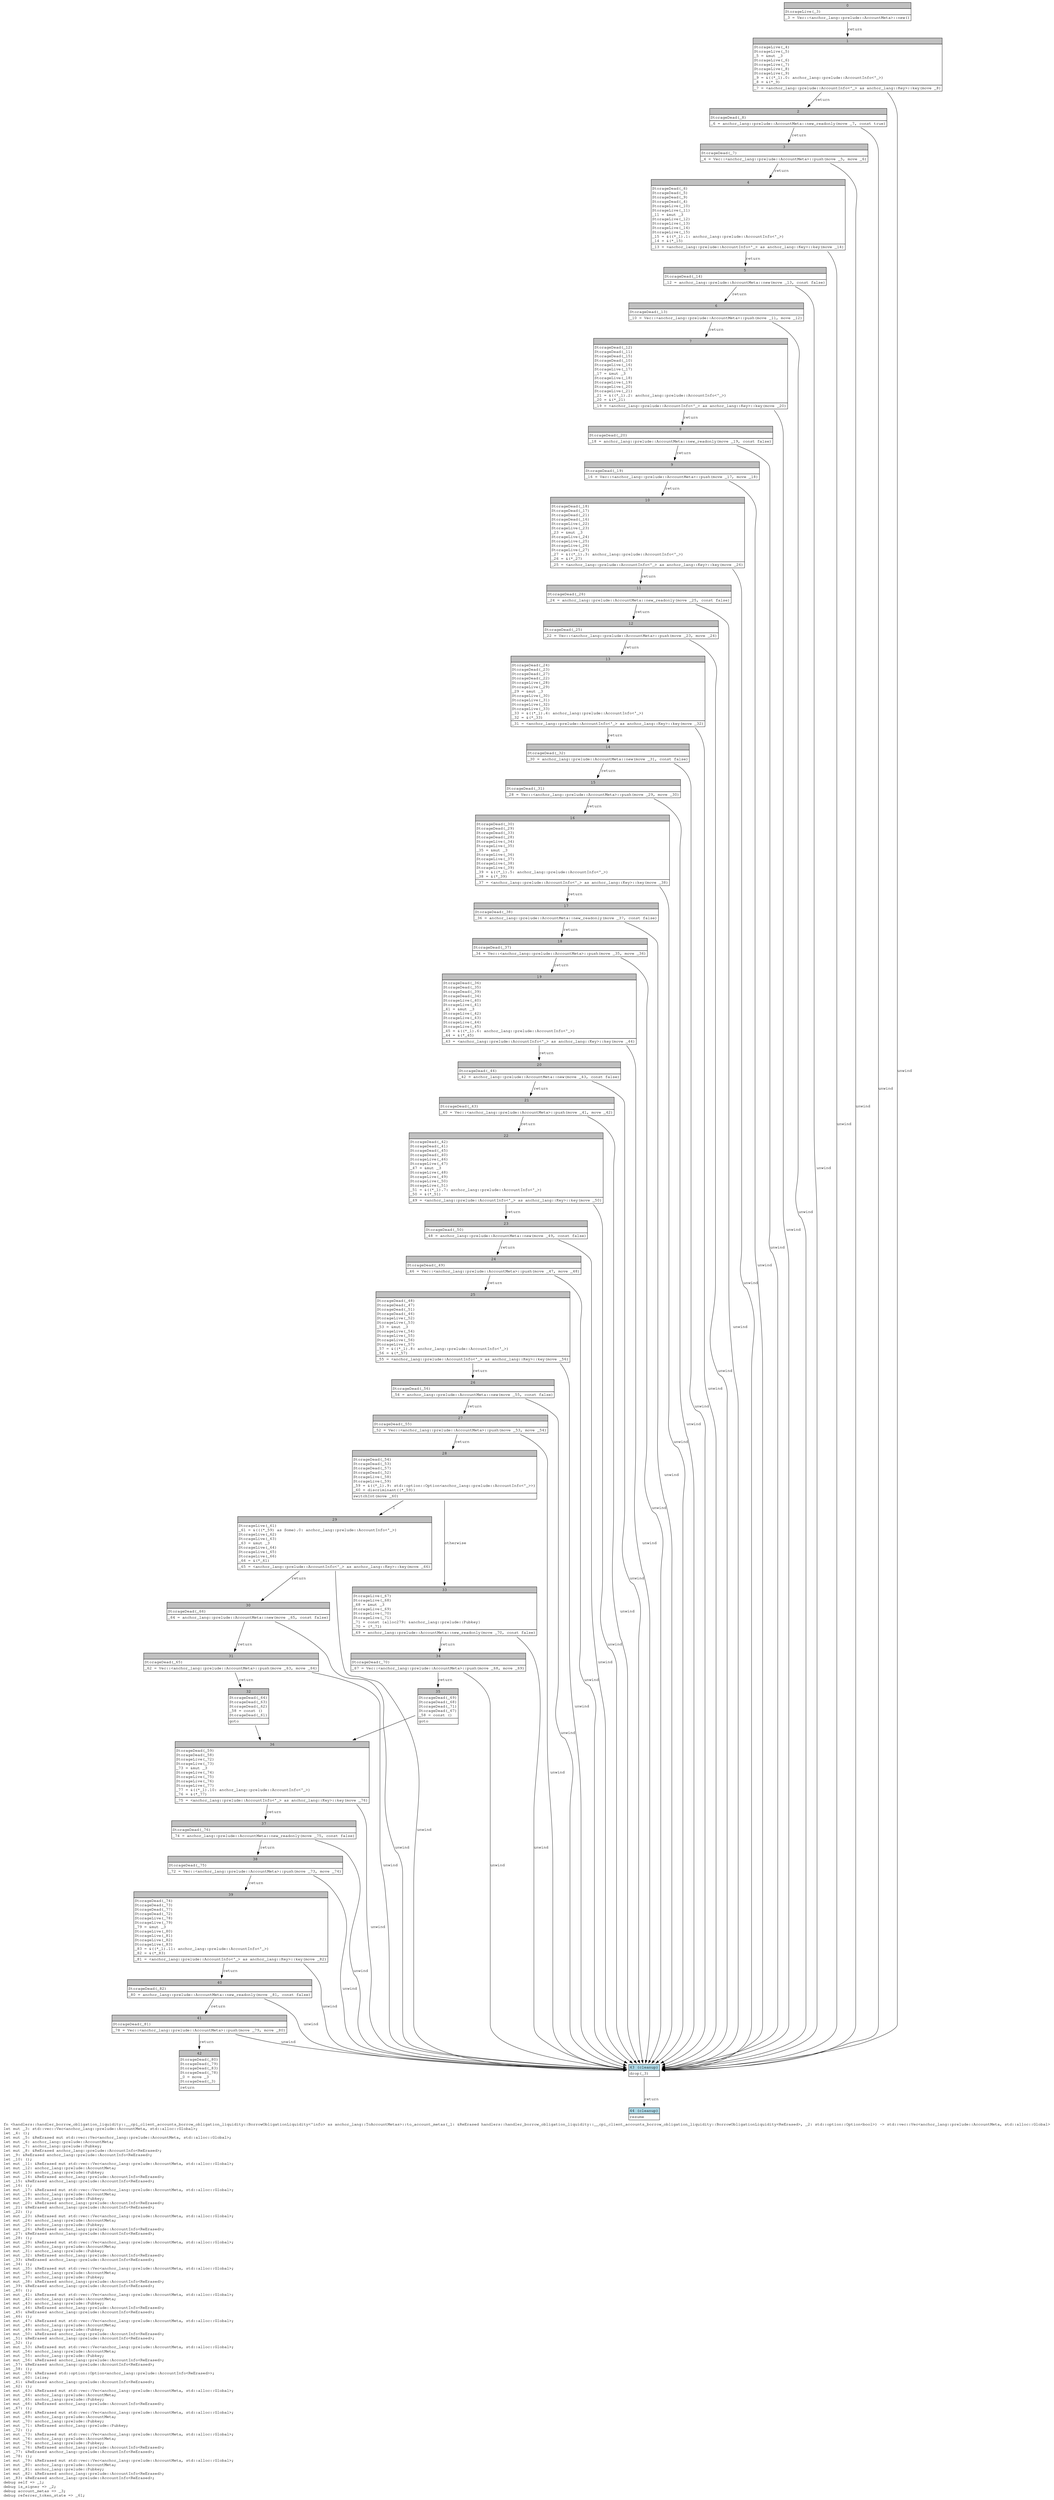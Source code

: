 digraph Mir_0_2931 {
    graph [fontname="Courier, monospace"];
    node [fontname="Courier, monospace"];
    edge [fontname="Courier, monospace"];
    label=<fn &lt;handlers::handler_borrow_obligation_liquidity::__cpi_client_accounts_borrow_obligation_liquidity::BorrowObligationLiquidity&lt;'info&gt; as anchor_lang::ToAccountMetas&gt;::to_account_metas(_1: &amp;ReErased handlers::handler_borrow_obligation_liquidity::__cpi_client_accounts_borrow_obligation_liquidity::BorrowObligationLiquidity&lt;ReErased&gt;, _2: std::option::Option&lt;bool&gt;) -&gt; std::vec::Vec&lt;anchor_lang::prelude::AccountMeta, std::alloc::Global&gt;<br align="left"/>let mut _3: std::vec::Vec&lt;anchor_lang::prelude::AccountMeta, std::alloc::Global&gt;;<br align="left"/>let _4: ();<br align="left"/>let mut _5: &amp;ReErased mut std::vec::Vec&lt;anchor_lang::prelude::AccountMeta, std::alloc::Global&gt;;<br align="left"/>let mut _6: anchor_lang::prelude::AccountMeta;<br align="left"/>let mut _7: anchor_lang::prelude::Pubkey;<br align="left"/>let mut _8: &amp;ReErased anchor_lang::prelude::AccountInfo&lt;ReErased&gt;;<br align="left"/>let _9: &amp;ReErased anchor_lang::prelude::AccountInfo&lt;ReErased&gt;;<br align="left"/>let _10: ();<br align="left"/>let mut _11: &amp;ReErased mut std::vec::Vec&lt;anchor_lang::prelude::AccountMeta, std::alloc::Global&gt;;<br align="left"/>let mut _12: anchor_lang::prelude::AccountMeta;<br align="left"/>let mut _13: anchor_lang::prelude::Pubkey;<br align="left"/>let mut _14: &amp;ReErased anchor_lang::prelude::AccountInfo&lt;ReErased&gt;;<br align="left"/>let _15: &amp;ReErased anchor_lang::prelude::AccountInfo&lt;ReErased&gt;;<br align="left"/>let _16: ();<br align="left"/>let mut _17: &amp;ReErased mut std::vec::Vec&lt;anchor_lang::prelude::AccountMeta, std::alloc::Global&gt;;<br align="left"/>let mut _18: anchor_lang::prelude::AccountMeta;<br align="left"/>let mut _19: anchor_lang::prelude::Pubkey;<br align="left"/>let mut _20: &amp;ReErased anchor_lang::prelude::AccountInfo&lt;ReErased&gt;;<br align="left"/>let _21: &amp;ReErased anchor_lang::prelude::AccountInfo&lt;ReErased&gt;;<br align="left"/>let _22: ();<br align="left"/>let mut _23: &amp;ReErased mut std::vec::Vec&lt;anchor_lang::prelude::AccountMeta, std::alloc::Global&gt;;<br align="left"/>let mut _24: anchor_lang::prelude::AccountMeta;<br align="left"/>let mut _25: anchor_lang::prelude::Pubkey;<br align="left"/>let mut _26: &amp;ReErased anchor_lang::prelude::AccountInfo&lt;ReErased&gt;;<br align="left"/>let _27: &amp;ReErased anchor_lang::prelude::AccountInfo&lt;ReErased&gt;;<br align="left"/>let _28: ();<br align="left"/>let mut _29: &amp;ReErased mut std::vec::Vec&lt;anchor_lang::prelude::AccountMeta, std::alloc::Global&gt;;<br align="left"/>let mut _30: anchor_lang::prelude::AccountMeta;<br align="left"/>let mut _31: anchor_lang::prelude::Pubkey;<br align="left"/>let mut _32: &amp;ReErased anchor_lang::prelude::AccountInfo&lt;ReErased&gt;;<br align="left"/>let _33: &amp;ReErased anchor_lang::prelude::AccountInfo&lt;ReErased&gt;;<br align="left"/>let _34: ();<br align="left"/>let mut _35: &amp;ReErased mut std::vec::Vec&lt;anchor_lang::prelude::AccountMeta, std::alloc::Global&gt;;<br align="left"/>let mut _36: anchor_lang::prelude::AccountMeta;<br align="left"/>let mut _37: anchor_lang::prelude::Pubkey;<br align="left"/>let mut _38: &amp;ReErased anchor_lang::prelude::AccountInfo&lt;ReErased&gt;;<br align="left"/>let _39: &amp;ReErased anchor_lang::prelude::AccountInfo&lt;ReErased&gt;;<br align="left"/>let _40: ();<br align="left"/>let mut _41: &amp;ReErased mut std::vec::Vec&lt;anchor_lang::prelude::AccountMeta, std::alloc::Global&gt;;<br align="left"/>let mut _42: anchor_lang::prelude::AccountMeta;<br align="left"/>let mut _43: anchor_lang::prelude::Pubkey;<br align="left"/>let mut _44: &amp;ReErased anchor_lang::prelude::AccountInfo&lt;ReErased&gt;;<br align="left"/>let _45: &amp;ReErased anchor_lang::prelude::AccountInfo&lt;ReErased&gt;;<br align="left"/>let _46: ();<br align="left"/>let mut _47: &amp;ReErased mut std::vec::Vec&lt;anchor_lang::prelude::AccountMeta, std::alloc::Global&gt;;<br align="left"/>let mut _48: anchor_lang::prelude::AccountMeta;<br align="left"/>let mut _49: anchor_lang::prelude::Pubkey;<br align="left"/>let mut _50: &amp;ReErased anchor_lang::prelude::AccountInfo&lt;ReErased&gt;;<br align="left"/>let _51: &amp;ReErased anchor_lang::prelude::AccountInfo&lt;ReErased&gt;;<br align="left"/>let _52: ();<br align="left"/>let mut _53: &amp;ReErased mut std::vec::Vec&lt;anchor_lang::prelude::AccountMeta, std::alloc::Global&gt;;<br align="left"/>let mut _54: anchor_lang::prelude::AccountMeta;<br align="left"/>let mut _55: anchor_lang::prelude::Pubkey;<br align="left"/>let mut _56: &amp;ReErased anchor_lang::prelude::AccountInfo&lt;ReErased&gt;;<br align="left"/>let _57: &amp;ReErased anchor_lang::prelude::AccountInfo&lt;ReErased&gt;;<br align="left"/>let _58: ();<br align="left"/>let mut _59: &amp;ReErased std::option::Option&lt;anchor_lang::prelude::AccountInfo&lt;ReErased&gt;&gt;;<br align="left"/>let mut _60: isize;<br align="left"/>let _61: &amp;ReErased anchor_lang::prelude::AccountInfo&lt;ReErased&gt;;<br align="left"/>let _62: ();<br align="left"/>let mut _63: &amp;ReErased mut std::vec::Vec&lt;anchor_lang::prelude::AccountMeta, std::alloc::Global&gt;;<br align="left"/>let mut _64: anchor_lang::prelude::AccountMeta;<br align="left"/>let mut _65: anchor_lang::prelude::Pubkey;<br align="left"/>let mut _66: &amp;ReErased anchor_lang::prelude::AccountInfo&lt;ReErased&gt;;<br align="left"/>let _67: ();<br align="left"/>let mut _68: &amp;ReErased mut std::vec::Vec&lt;anchor_lang::prelude::AccountMeta, std::alloc::Global&gt;;<br align="left"/>let mut _69: anchor_lang::prelude::AccountMeta;<br align="left"/>let mut _70: anchor_lang::prelude::Pubkey;<br align="left"/>let mut _71: &amp;ReErased anchor_lang::prelude::Pubkey;<br align="left"/>let _72: ();<br align="left"/>let mut _73: &amp;ReErased mut std::vec::Vec&lt;anchor_lang::prelude::AccountMeta, std::alloc::Global&gt;;<br align="left"/>let mut _74: anchor_lang::prelude::AccountMeta;<br align="left"/>let mut _75: anchor_lang::prelude::Pubkey;<br align="left"/>let mut _76: &amp;ReErased anchor_lang::prelude::AccountInfo&lt;ReErased&gt;;<br align="left"/>let _77: &amp;ReErased anchor_lang::prelude::AccountInfo&lt;ReErased&gt;;<br align="left"/>let _78: ();<br align="left"/>let mut _79: &amp;ReErased mut std::vec::Vec&lt;anchor_lang::prelude::AccountMeta, std::alloc::Global&gt;;<br align="left"/>let mut _80: anchor_lang::prelude::AccountMeta;<br align="left"/>let mut _81: anchor_lang::prelude::Pubkey;<br align="left"/>let mut _82: &amp;ReErased anchor_lang::prelude::AccountInfo&lt;ReErased&gt;;<br align="left"/>let _83: &amp;ReErased anchor_lang::prelude::AccountInfo&lt;ReErased&gt;;<br align="left"/>debug self =&gt; _1;<br align="left"/>debug is_signer =&gt; _2;<br align="left"/>debug account_metas =&gt; _3;<br align="left"/>debug referrer_token_state =&gt; _61;<br align="left"/>>;
    bb0__0_2931 [shape="none", label=<<table border="0" cellborder="1" cellspacing="0"><tr><td bgcolor="gray" align="center" colspan="1">0</td></tr><tr><td align="left" balign="left">StorageLive(_3)<br/></td></tr><tr><td align="left">_3 = Vec::&lt;anchor_lang::prelude::AccountMeta&gt;::new()</td></tr></table>>];
    bb1__0_2931 [shape="none", label=<<table border="0" cellborder="1" cellspacing="0"><tr><td bgcolor="gray" align="center" colspan="1">1</td></tr><tr><td align="left" balign="left">StorageLive(_4)<br/>StorageLive(_5)<br/>_5 = &amp;mut _3<br/>StorageLive(_6)<br/>StorageLive(_7)<br/>StorageLive(_8)<br/>StorageLive(_9)<br/>_9 = &amp;((*_1).0: anchor_lang::prelude::AccountInfo&lt;'_&gt;)<br/>_8 = &amp;(*_9)<br/></td></tr><tr><td align="left">_7 = &lt;anchor_lang::prelude::AccountInfo&lt;'_&gt; as anchor_lang::Key&gt;::key(move _8)</td></tr></table>>];
    bb2__0_2931 [shape="none", label=<<table border="0" cellborder="1" cellspacing="0"><tr><td bgcolor="gray" align="center" colspan="1">2</td></tr><tr><td align="left" balign="left">StorageDead(_8)<br/></td></tr><tr><td align="left">_6 = anchor_lang::prelude::AccountMeta::new_readonly(move _7, const true)</td></tr></table>>];
    bb3__0_2931 [shape="none", label=<<table border="0" cellborder="1" cellspacing="0"><tr><td bgcolor="gray" align="center" colspan="1">3</td></tr><tr><td align="left" balign="left">StorageDead(_7)<br/></td></tr><tr><td align="left">_4 = Vec::&lt;anchor_lang::prelude::AccountMeta&gt;::push(move _5, move _6)</td></tr></table>>];
    bb4__0_2931 [shape="none", label=<<table border="0" cellborder="1" cellspacing="0"><tr><td bgcolor="gray" align="center" colspan="1">4</td></tr><tr><td align="left" balign="left">StorageDead(_6)<br/>StorageDead(_5)<br/>StorageDead(_9)<br/>StorageDead(_4)<br/>StorageLive(_10)<br/>StorageLive(_11)<br/>_11 = &amp;mut _3<br/>StorageLive(_12)<br/>StorageLive(_13)<br/>StorageLive(_14)<br/>StorageLive(_15)<br/>_15 = &amp;((*_1).1: anchor_lang::prelude::AccountInfo&lt;'_&gt;)<br/>_14 = &amp;(*_15)<br/></td></tr><tr><td align="left">_13 = &lt;anchor_lang::prelude::AccountInfo&lt;'_&gt; as anchor_lang::Key&gt;::key(move _14)</td></tr></table>>];
    bb5__0_2931 [shape="none", label=<<table border="0" cellborder="1" cellspacing="0"><tr><td bgcolor="gray" align="center" colspan="1">5</td></tr><tr><td align="left" balign="left">StorageDead(_14)<br/></td></tr><tr><td align="left">_12 = anchor_lang::prelude::AccountMeta::new(move _13, const false)</td></tr></table>>];
    bb6__0_2931 [shape="none", label=<<table border="0" cellborder="1" cellspacing="0"><tr><td bgcolor="gray" align="center" colspan="1">6</td></tr><tr><td align="left" balign="left">StorageDead(_13)<br/></td></tr><tr><td align="left">_10 = Vec::&lt;anchor_lang::prelude::AccountMeta&gt;::push(move _11, move _12)</td></tr></table>>];
    bb7__0_2931 [shape="none", label=<<table border="0" cellborder="1" cellspacing="0"><tr><td bgcolor="gray" align="center" colspan="1">7</td></tr><tr><td align="left" balign="left">StorageDead(_12)<br/>StorageDead(_11)<br/>StorageDead(_15)<br/>StorageDead(_10)<br/>StorageLive(_16)<br/>StorageLive(_17)<br/>_17 = &amp;mut _3<br/>StorageLive(_18)<br/>StorageLive(_19)<br/>StorageLive(_20)<br/>StorageLive(_21)<br/>_21 = &amp;((*_1).2: anchor_lang::prelude::AccountInfo&lt;'_&gt;)<br/>_20 = &amp;(*_21)<br/></td></tr><tr><td align="left">_19 = &lt;anchor_lang::prelude::AccountInfo&lt;'_&gt; as anchor_lang::Key&gt;::key(move _20)</td></tr></table>>];
    bb8__0_2931 [shape="none", label=<<table border="0" cellborder="1" cellspacing="0"><tr><td bgcolor="gray" align="center" colspan="1">8</td></tr><tr><td align="left" balign="left">StorageDead(_20)<br/></td></tr><tr><td align="left">_18 = anchor_lang::prelude::AccountMeta::new_readonly(move _19, const false)</td></tr></table>>];
    bb9__0_2931 [shape="none", label=<<table border="0" cellborder="1" cellspacing="0"><tr><td bgcolor="gray" align="center" colspan="1">9</td></tr><tr><td align="left" balign="left">StorageDead(_19)<br/></td></tr><tr><td align="left">_16 = Vec::&lt;anchor_lang::prelude::AccountMeta&gt;::push(move _17, move _18)</td></tr></table>>];
    bb10__0_2931 [shape="none", label=<<table border="0" cellborder="1" cellspacing="0"><tr><td bgcolor="gray" align="center" colspan="1">10</td></tr><tr><td align="left" balign="left">StorageDead(_18)<br/>StorageDead(_17)<br/>StorageDead(_21)<br/>StorageDead(_16)<br/>StorageLive(_22)<br/>StorageLive(_23)<br/>_23 = &amp;mut _3<br/>StorageLive(_24)<br/>StorageLive(_25)<br/>StorageLive(_26)<br/>StorageLive(_27)<br/>_27 = &amp;((*_1).3: anchor_lang::prelude::AccountInfo&lt;'_&gt;)<br/>_26 = &amp;(*_27)<br/></td></tr><tr><td align="left">_25 = &lt;anchor_lang::prelude::AccountInfo&lt;'_&gt; as anchor_lang::Key&gt;::key(move _26)</td></tr></table>>];
    bb11__0_2931 [shape="none", label=<<table border="0" cellborder="1" cellspacing="0"><tr><td bgcolor="gray" align="center" colspan="1">11</td></tr><tr><td align="left" balign="left">StorageDead(_26)<br/></td></tr><tr><td align="left">_24 = anchor_lang::prelude::AccountMeta::new_readonly(move _25, const false)</td></tr></table>>];
    bb12__0_2931 [shape="none", label=<<table border="0" cellborder="1" cellspacing="0"><tr><td bgcolor="gray" align="center" colspan="1">12</td></tr><tr><td align="left" balign="left">StorageDead(_25)<br/></td></tr><tr><td align="left">_22 = Vec::&lt;anchor_lang::prelude::AccountMeta&gt;::push(move _23, move _24)</td></tr></table>>];
    bb13__0_2931 [shape="none", label=<<table border="0" cellborder="1" cellspacing="0"><tr><td bgcolor="gray" align="center" colspan="1">13</td></tr><tr><td align="left" balign="left">StorageDead(_24)<br/>StorageDead(_23)<br/>StorageDead(_27)<br/>StorageDead(_22)<br/>StorageLive(_28)<br/>StorageLive(_29)<br/>_29 = &amp;mut _3<br/>StorageLive(_30)<br/>StorageLive(_31)<br/>StorageLive(_32)<br/>StorageLive(_33)<br/>_33 = &amp;((*_1).4: anchor_lang::prelude::AccountInfo&lt;'_&gt;)<br/>_32 = &amp;(*_33)<br/></td></tr><tr><td align="left">_31 = &lt;anchor_lang::prelude::AccountInfo&lt;'_&gt; as anchor_lang::Key&gt;::key(move _32)</td></tr></table>>];
    bb14__0_2931 [shape="none", label=<<table border="0" cellborder="1" cellspacing="0"><tr><td bgcolor="gray" align="center" colspan="1">14</td></tr><tr><td align="left" balign="left">StorageDead(_32)<br/></td></tr><tr><td align="left">_30 = anchor_lang::prelude::AccountMeta::new(move _31, const false)</td></tr></table>>];
    bb15__0_2931 [shape="none", label=<<table border="0" cellborder="1" cellspacing="0"><tr><td bgcolor="gray" align="center" colspan="1">15</td></tr><tr><td align="left" balign="left">StorageDead(_31)<br/></td></tr><tr><td align="left">_28 = Vec::&lt;anchor_lang::prelude::AccountMeta&gt;::push(move _29, move _30)</td></tr></table>>];
    bb16__0_2931 [shape="none", label=<<table border="0" cellborder="1" cellspacing="0"><tr><td bgcolor="gray" align="center" colspan="1">16</td></tr><tr><td align="left" balign="left">StorageDead(_30)<br/>StorageDead(_29)<br/>StorageDead(_33)<br/>StorageDead(_28)<br/>StorageLive(_34)<br/>StorageLive(_35)<br/>_35 = &amp;mut _3<br/>StorageLive(_36)<br/>StorageLive(_37)<br/>StorageLive(_38)<br/>StorageLive(_39)<br/>_39 = &amp;((*_1).5: anchor_lang::prelude::AccountInfo&lt;'_&gt;)<br/>_38 = &amp;(*_39)<br/></td></tr><tr><td align="left">_37 = &lt;anchor_lang::prelude::AccountInfo&lt;'_&gt; as anchor_lang::Key&gt;::key(move _38)</td></tr></table>>];
    bb17__0_2931 [shape="none", label=<<table border="0" cellborder="1" cellspacing="0"><tr><td bgcolor="gray" align="center" colspan="1">17</td></tr><tr><td align="left" balign="left">StorageDead(_38)<br/></td></tr><tr><td align="left">_36 = anchor_lang::prelude::AccountMeta::new_readonly(move _37, const false)</td></tr></table>>];
    bb18__0_2931 [shape="none", label=<<table border="0" cellborder="1" cellspacing="0"><tr><td bgcolor="gray" align="center" colspan="1">18</td></tr><tr><td align="left" balign="left">StorageDead(_37)<br/></td></tr><tr><td align="left">_34 = Vec::&lt;anchor_lang::prelude::AccountMeta&gt;::push(move _35, move _36)</td></tr></table>>];
    bb19__0_2931 [shape="none", label=<<table border="0" cellborder="1" cellspacing="0"><tr><td bgcolor="gray" align="center" colspan="1">19</td></tr><tr><td align="left" balign="left">StorageDead(_36)<br/>StorageDead(_35)<br/>StorageDead(_39)<br/>StorageDead(_34)<br/>StorageLive(_40)<br/>StorageLive(_41)<br/>_41 = &amp;mut _3<br/>StorageLive(_42)<br/>StorageLive(_43)<br/>StorageLive(_44)<br/>StorageLive(_45)<br/>_45 = &amp;((*_1).6: anchor_lang::prelude::AccountInfo&lt;'_&gt;)<br/>_44 = &amp;(*_45)<br/></td></tr><tr><td align="left">_43 = &lt;anchor_lang::prelude::AccountInfo&lt;'_&gt; as anchor_lang::Key&gt;::key(move _44)</td></tr></table>>];
    bb20__0_2931 [shape="none", label=<<table border="0" cellborder="1" cellspacing="0"><tr><td bgcolor="gray" align="center" colspan="1">20</td></tr><tr><td align="left" balign="left">StorageDead(_44)<br/></td></tr><tr><td align="left">_42 = anchor_lang::prelude::AccountMeta::new(move _43, const false)</td></tr></table>>];
    bb21__0_2931 [shape="none", label=<<table border="0" cellborder="1" cellspacing="0"><tr><td bgcolor="gray" align="center" colspan="1">21</td></tr><tr><td align="left" balign="left">StorageDead(_43)<br/></td></tr><tr><td align="left">_40 = Vec::&lt;anchor_lang::prelude::AccountMeta&gt;::push(move _41, move _42)</td></tr></table>>];
    bb22__0_2931 [shape="none", label=<<table border="0" cellborder="1" cellspacing="0"><tr><td bgcolor="gray" align="center" colspan="1">22</td></tr><tr><td align="left" balign="left">StorageDead(_42)<br/>StorageDead(_41)<br/>StorageDead(_45)<br/>StorageDead(_40)<br/>StorageLive(_46)<br/>StorageLive(_47)<br/>_47 = &amp;mut _3<br/>StorageLive(_48)<br/>StorageLive(_49)<br/>StorageLive(_50)<br/>StorageLive(_51)<br/>_51 = &amp;((*_1).7: anchor_lang::prelude::AccountInfo&lt;'_&gt;)<br/>_50 = &amp;(*_51)<br/></td></tr><tr><td align="left">_49 = &lt;anchor_lang::prelude::AccountInfo&lt;'_&gt; as anchor_lang::Key&gt;::key(move _50)</td></tr></table>>];
    bb23__0_2931 [shape="none", label=<<table border="0" cellborder="1" cellspacing="0"><tr><td bgcolor="gray" align="center" colspan="1">23</td></tr><tr><td align="left" balign="left">StorageDead(_50)<br/></td></tr><tr><td align="left">_48 = anchor_lang::prelude::AccountMeta::new(move _49, const false)</td></tr></table>>];
    bb24__0_2931 [shape="none", label=<<table border="0" cellborder="1" cellspacing="0"><tr><td bgcolor="gray" align="center" colspan="1">24</td></tr><tr><td align="left" balign="left">StorageDead(_49)<br/></td></tr><tr><td align="left">_46 = Vec::&lt;anchor_lang::prelude::AccountMeta&gt;::push(move _47, move _48)</td></tr></table>>];
    bb25__0_2931 [shape="none", label=<<table border="0" cellborder="1" cellspacing="0"><tr><td bgcolor="gray" align="center" colspan="1">25</td></tr><tr><td align="left" balign="left">StorageDead(_48)<br/>StorageDead(_47)<br/>StorageDead(_51)<br/>StorageDead(_46)<br/>StorageLive(_52)<br/>StorageLive(_53)<br/>_53 = &amp;mut _3<br/>StorageLive(_54)<br/>StorageLive(_55)<br/>StorageLive(_56)<br/>StorageLive(_57)<br/>_57 = &amp;((*_1).8: anchor_lang::prelude::AccountInfo&lt;'_&gt;)<br/>_56 = &amp;(*_57)<br/></td></tr><tr><td align="left">_55 = &lt;anchor_lang::prelude::AccountInfo&lt;'_&gt; as anchor_lang::Key&gt;::key(move _56)</td></tr></table>>];
    bb26__0_2931 [shape="none", label=<<table border="0" cellborder="1" cellspacing="0"><tr><td bgcolor="gray" align="center" colspan="1">26</td></tr><tr><td align="left" balign="left">StorageDead(_56)<br/></td></tr><tr><td align="left">_54 = anchor_lang::prelude::AccountMeta::new(move _55, const false)</td></tr></table>>];
    bb27__0_2931 [shape="none", label=<<table border="0" cellborder="1" cellspacing="0"><tr><td bgcolor="gray" align="center" colspan="1">27</td></tr><tr><td align="left" balign="left">StorageDead(_55)<br/></td></tr><tr><td align="left">_52 = Vec::&lt;anchor_lang::prelude::AccountMeta&gt;::push(move _53, move _54)</td></tr></table>>];
    bb28__0_2931 [shape="none", label=<<table border="0" cellborder="1" cellspacing="0"><tr><td bgcolor="gray" align="center" colspan="1">28</td></tr><tr><td align="left" balign="left">StorageDead(_54)<br/>StorageDead(_53)<br/>StorageDead(_57)<br/>StorageDead(_52)<br/>StorageLive(_58)<br/>StorageLive(_59)<br/>_59 = &amp;((*_1).9: std::option::Option&lt;anchor_lang::prelude::AccountInfo&lt;'_&gt;&gt;)<br/>_60 = discriminant((*_59))<br/></td></tr><tr><td align="left">switchInt(move _60)</td></tr></table>>];
    bb29__0_2931 [shape="none", label=<<table border="0" cellborder="1" cellspacing="0"><tr><td bgcolor="gray" align="center" colspan="1">29</td></tr><tr><td align="left" balign="left">StorageLive(_61)<br/>_61 = &amp;(((*_59) as Some).0: anchor_lang::prelude::AccountInfo&lt;'_&gt;)<br/>StorageLive(_62)<br/>StorageLive(_63)<br/>_63 = &amp;mut _3<br/>StorageLive(_64)<br/>StorageLive(_65)<br/>StorageLive(_66)<br/>_66 = &amp;(*_61)<br/></td></tr><tr><td align="left">_65 = &lt;anchor_lang::prelude::AccountInfo&lt;'_&gt; as anchor_lang::Key&gt;::key(move _66)</td></tr></table>>];
    bb30__0_2931 [shape="none", label=<<table border="0" cellborder="1" cellspacing="0"><tr><td bgcolor="gray" align="center" colspan="1">30</td></tr><tr><td align="left" balign="left">StorageDead(_66)<br/></td></tr><tr><td align="left">_64 = anchor_lang::prelude::AccountMeta::new(move _65, const false)</td></tr></table>>];
    bb31__0_2931 [shape="none", label=<<table border="0" cellborder="1" cellspacing="0"><tr><td bgcolor="gray" align="center" colspan="1">31</td></tr><tr><td align="left" balign="left">StorageDead(_65)<br/></td></tr><tr><td align="left">_62 = Vec::&lt;anchor_lang::prelude::AccountMeta&gt;::push(move _63, move _64)</td></tr></table>>];
    bb32__0_2931 [shape="none", label=<<table border="0" cellborder="1" cellspacing="0"><tr><td bgcolor="gray" align="center" colspan="1">32</td></tr><tr><td align="left" balign="left">StorageDead(_64)<br/>StorageDead(_63)<br/>StorageDead(_62)<br/>_58 = const ()<br/>StorageDead(_61)<br/></td></tr><tr><td align="left">goto</td></tr></table>>];
    bb33__0_2931 [shape="none", label=<<table border="0" cellborder="1" cellspacing="0"><tr><td bgcolor="gray" align="center" colspan="1">33</td></tr><tr><td align="left" balign="left">StorageLive(_67)<br/>StorageLive(_68)<br/>_68 = &amp;mut _3<br/>StorageLive(_69)<br/>StorageLive(_70)<br/>StorageLive(_71)<br/>_71 = const {alloc279: &amp;anchor_lang::prelude::Pubkey}<br/>_70 = (*_71)<br/></td></tr><tr><td align="left">_69 = anchor_lang::prelude::AccountMeta::new_readonly(move _70, const false)</td></tr></table>>];
    bb34__0_2931 [shape="none", label=<<table border="0" cellborder="1" cellspacing="0"><tr><td bgcolor="gray" align="center" colspan="1">34</td></tr><tr><td align="left" balign="left">StorageDead(_70)<br/></td></tr><tr><td align="left">_67 = Vec::&lt;anchor_lang::prelude::AccountMeta&gt;::push(move _68, move _69)</td></tr></table>>];
    bb35__0_2931 [shape="none", label=<<table border="0" cellborder="1" cellspacing="0"><tr><td bgcolor="gray" align="center" colspan="1">35</td></tr><tr><td align="left" balign="left">StorageDead(_69)<br/>StorageDead(_68)<br/>StorageDead(_71)<br/>StorageDead(_67)<br/>_58 = const ()<br/></td></tr><tr><td align="left">goto</td></tr></table>>];
    bb36__0_2931 [shape="none", label=<<table border="0" cellborder="1" cellspacing="0"><tr><td bgcolor="gray" align="center" colspan="1">36</td></tr><tr><td align="left" balign="left">StorageDead(_59)<br/>StorageDead(_58)<br/>StorageLive(_72)<br/>StorageLive(_73)<br/>_73 = &amp;mut _3<br/>StorageLive(_74)<br/>StorageLive(_75)<br/>StorageLive(_76)<br/>StorageLive(_77)<br/>_77 = &amp;((*_1).10: anchor_lang::prelude::AccountInfo&lt;'_&gt;)<br/>_76 = &amp;(*_77)<br/></td></tr><tr><td align="left">_75 = &lt;anchor_lang::prelude::AccountInfo&lt;'_&gt; as anchor_lang::Key&gt;::key(move _76)</td></tr></table>>];
    bb37__0_2931 [shape="none", label=<<table border="0" cellborder="1" cellspacing="0"><tr><td bgcolor="gray" align="center" colspan="1">37</td></tr><tr><td align="left" balign="left">StorageDead(_76)<br/></td></tr><tr><td align="left">_74 = anchor_lang::prelude::AccountMeta::new_readonly(move _75, const false)</td></tr></table>>];
    bb38__0_2931 [shape="none", label=<<table border="0" cellborder="1" cellspacing="0"><tr><td bgcolor="gray" align="center" colspan="1">38</td></tr><tr><td align="left" balign="left">StorageDead(_75)<br/></td></tr><tr><td align="left">_72 = Vec::&lt;anchor_lang::prelude::AccountMeta&gt;::push(move _73, move _74)</td></tr></table>>];
    bb39__0_2931 [shape="none", label=<<table border="0" cellborder="1" cellspacing="0"><tr><td bgcolor="gray" align="center" colspan="1">39</td></tr><tr><td align="left" balign="left">StorageDead(_74)<br/>StorageDead(_73)<br/>StorageDead(_77)<br/>StorageDead(_72)<br/>StorageLive(_78)<br/>StorageLive(_79)<br/>_79 = &amp;mut _3<br/>StorageLive(_80)<br/>StorageLive(_81)<br/>StorageLive(_82)<br/>StorageLive(_83)<br/>_83 = &amp;((*_1).11: anchor_lang::prelude::AccountInfo&lt;'_&gt;)<br/>_82 = &amp;(*_83)<br/></td></tr><tr><td align="left">_81 = &lt;anchor_lang::prelude::AccountInfo&lt;'_&gt; as anchor_lang::Key&gt;::key(move _82)</td></tr></table>>];
    bb40__0_2931 [shape="none", label=<<table border="0" cellborder="1" cellspacing="0"><tr><td bgcolor="gray" align="center" colspan="1">40</td></tr><tr><td align="left" balign="left">StorageDead(_82)<br/></td></tr><tr><td align="left">_80 = anchor_lang::prelude::AccountMeta::new_readonly(move _81, const false)</td></tr></table>>];
    bb41__0_2931 [shape="none", label=<<table border="0" cellborder="1" cellspacing="0"><tr><td bgcolor="gray" align="center" colspan="1">41</td></tr><tr><td align="left" balign="left">StorageDead(_81)<br/></td></tr><tr><td align="left">_78 = Vec::&lt;anchor_lang::prelude::AccountMeta&gt;::push(move _79, move _80)</td></tr></table>>];
    bb42__0_2931 [shape="none", label=<<table border="0" cellborder="1" cellspacing="0"><tr><td bgcolor="gray" align="center" colspan="1">42</td></tr><tr><td align="left" balign="left">StorageDead(_80)<br/>StorageDead(_79)<br/>StorageDead(_83)<br/>StorageDead(_78)<br/>_0 = move _3<br/>StorageDead(_3)<br/></td></tr><tr><td align="left">return</td></tr></table>>];
    bb43__0_2931 [shape="none", label=<<table border="0" cellborder="1" cellspacing="0"><tr><td bgcolor="lightblue" align="center" colspan="1">43 (cleanup)</td></tr><tr><td align="left">drop(_3)</td></tr></table>>];
    bb44__0_2931 [shape="none", label=<<table border="0" cellborder="1" cellspacing="0"><tr><td bgcolor="lightblue" align="center" colspan="1">44 (cleanup)</td></tr><tr><td align="left">resume</td></tr></table>>];
    bb0__0_2931 -> bb1__0_2931 [label="return"];
    bb1__0_2931 -> bb2__0_2931 [label="return"];
    bb1__0_2931 -> bb43__0_2931 [label="unwind"];
    bb2__0_2931 -> bb3__0_2931 [label="return"];
    bb2__0_2931 -> bb43__0_2931 [label="unwind"];
    bb3__0_2931 -> bb4__0_2931 [label="return"];
    bb3__0_2931 -> bb43__0_2931 [label="unwind"];
    bb4__0_2931 -> bb5__0_2931 [label="return"];
    bb4__0_2931 -> bb43__0_2931 [label="unwind"];
    bb5__0_2931 -> bb6__0_2931 [label="return"];
    bb5__0_2931 -> bb43__0_2931 [label="unwind"];
    bb6__0_2931 -> bb7__0_2931 [label="return"];
    bb6__0_2931 -> bb43__0_2931 [label="unwind"];
    bb7__0_2931 -> bb8__0_2931 [label="return"];
    bb7__0_2931 -> bb43__0_2931 [label="unwind"];
    bb8__0_2931 -> bb9__0_2931 [label="return"];
    bb8__0_2931 -> bb43__0_2931 [label="unwind"];
    bb9__0_2931 -> bb10__0_2931 [label="return"];
    bb9__0_2931 -> bb43__0_2931 [label="unwind"];
    bb10__0_2931 -> bb11__0_2931 [label="return"];
    bb10__0_2931 -> bb43__0_2931 [label="unwind"];
    bb11__0_2931 -> bb12__0_2931 [label="return"];
    bb11__0_2931 -> bb43__0_2931 [label="unwind"];
    bb12__0_2931 -> bb13__0_2931 [label="return"];
    bb12__0_2931 -> bb43__0_2931 [label="unwind"];
    bb13__0_2931 -> bb14__0_2931 [label="return"];
    bb13__0_2931 -> bb43__0_2931 [label="unwind"];
    bb14__0_2931 -> bb15__0_2931 [label="return"];
    bb14__0_2931 -> bb43__0_2931 [label="unwind"];
    bb15__0_2931 -> bb16__0_2931 [label="return"];
    bb15__0_2931 -> bb43__0_2931 [label="unwind"];
    bb16__0_2931 -> bb17__0_2931 [label="return"];
    bb16__0_2931 -> bb43__0_2931 [label="unwind"];
    bb17__0_2931 -> bb18__0_2931 [label="return"];
    bb17__0_2931 -> bb43__0_2931 [label="unwind"];
    bb18__0_2931 -> bb19__0_2931 [label="return"];
    bb18__0_2931 -> bb43__0_2931 [label="unwind"];
    bb19__0_2931 -> bb20__0_2931 [label="return"];
    bb19__0_2931 -> bb43__0_2931 [label="unwind"];
    bb20__0_2931 -> bb21__0_2931 [label="return"];
    bb20__0_2931 -> bb43__0_2931 [label="unwind"];
    bb21__0_2931 -> bb22__0_2931 [label="return"];
    bb21__0_2931 -> bb43__0_2931 [label="unwind"];
    bb22__0_2931 -> bb23__0_2931 [label="return"];
    bb22__0_2931 -> bb43__0_2931 [label="unwind"];
    bb23__0_2931 -> bb24__0_2931 [label="return"];
    bb23__0_2931 -> bb43__0_2931 [label="unwind"];
    bb24__0_2931 -> bb25__0_2931 [label="return"];
    bb24__0_2931 -> bb43__0_2931 [label="unwind"];
    bb25__0_2931 -> bb26__0_2931 [label="return"];
    bb25__0_2931 -> bb43__0_2931 [label="unwind"];
    bb26__0_2931 -> bb27__0_2931 [label="return"];
    bb26__0_2931 -> bb43__0_2931 [label="unwind"];
    bb27__0_2931 -> bb28__0_2931 [label="return"];
    bb27__0_2931 -> bb43__0_2931 [label="unwind"];
    bb28__0_2931 -> bb29__0_2931 [label="1"];
    bb28__0_2931 -> bb33__0_2931 [label="otherwise"];
    bb29__0_2931 -> bb30__0_2931 [label="return"];
    bb29__0_2931 -> bb43__0_2931 [label="unwind"];
    bb30__0_2931 -> bb31__0_2931 [label="return"];
    bb30__0_2931 -> bb43__0_2931 [label="unwind"];
    bb31__0_2931 -> bb32__0_2931 [label="return"];
    bb31__0_2931 -> bb43__0_2931 [label="unwind"];
    bb32__0_2931 -> bb36__0_2931 [label=""];
    bb33__0_2931 -> bb34__0_2931 [label="return"];
    bb33__0_2931 -> bb43__0_2931 [label="unwind"];
    bb34__0_2931 -> bb35__0_2931 [label="return"];
    bb34__0_2931 -> bb43__0_2931 [label="unwind"];
    bb35__0_2931 -> bb36__0_2931 [label=""];
    bb36__0_2931 -> bb37__0_2931 [label="return"];
    bb36__0_2931 -> bb43__0_2931 [label="unwind"];
    bb37__0_2931 -> bb38__0_2931 [label="return"];
    bb37__0_2931 -> bb43__0_2931 [label="unwind"];
    bb38__0_2931 -> bb39__0_2931 [label="return"];
    bb38__0_2931 -> bb43__0_2931 [label="unwind"];
    bb39__0_2931 -> bb40__0_2931 [label="return"];
    bb39__0_2931 -> bb43__0_2931 [label="unwind"];
    bb40__0_2931 -> bb41__0_2931 [label="return"];
    bb40__0_2931 -> bb43__0_2931 [label="unwind"];
    bb41__0_2931 -> bb42__0_2931 [label="return"];
    bb41__0_2931 -> bb43__0_2931 [label="unwind"];
    bb43__0_2931 -> bb44__0_2931 [label="return"];
}
